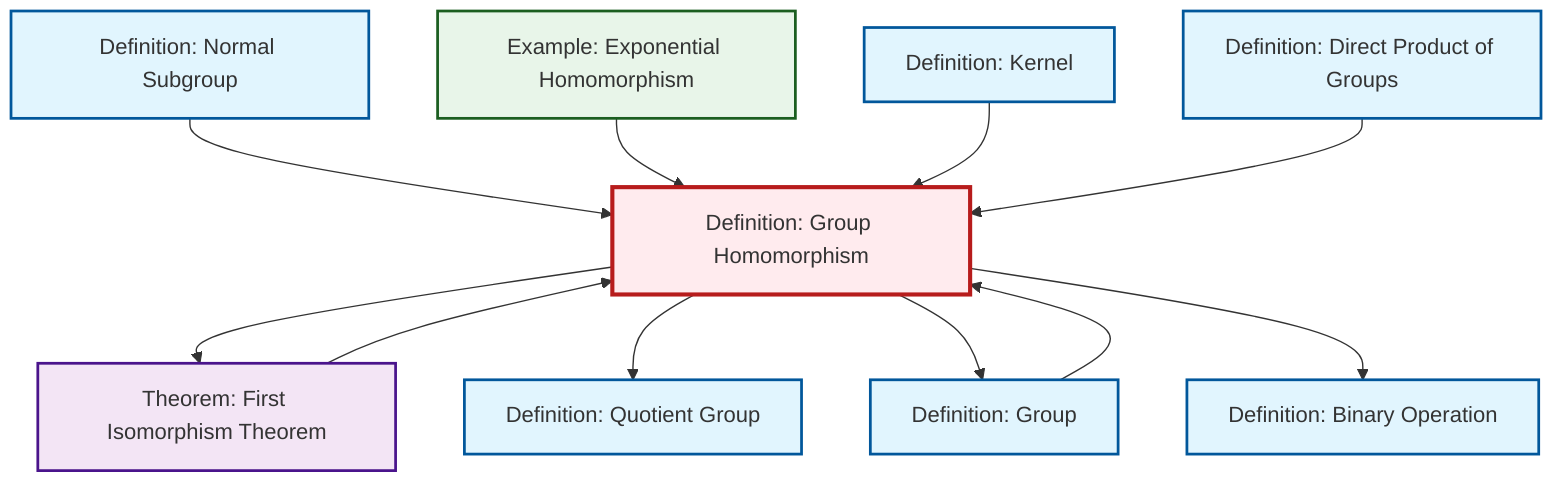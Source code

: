 graph TD
    classDef definition fill:#e1f5fe,stroke:#01579b,stroke-width:2px
    classDef theorem fill:#f3e5f5,stroke:#4a148c,stroke-width:2px
    classDef axiom fill:#fff3e0,stroke:#e65100,stroke-width:2px
    classDef example fill:#e8f5e9,stroke:#1b5e20,stroke-width:2px
    classDef current fill:#ffebee,stroke:#b71c1c,stroke-width:3px
    def-kernel["Definition: Kernel"]:::definition
    def-quotient-group["Definition: Quotient Group"]:::definition
    thm-first-isomorphism["Theorem: First Isomorphism Theorem"]:::theorem
    def-group["Definition: Group"]:::definition
    def-normal-subgroup["Definition: Normal Subgroup"]:::definition
    def-binary-operation["Definition: Binary Operation"]:::definition
    def-direct-product["Definition: Direct Product of Groups"]:::definition
    ex-exponential-homomorphism["Example: Exponential Homomorphism"]:::example
    def-homomorphism["Definition: Group Homomorphism"]:::definition
    def-homomorphism --> thm-first-isomorphism
    def-normal-subgroup --> def-homomorphism
    def-group --> def-homomorphism
    ex-exponential-homomorphism --> def-homomorphism
    def-kernel --> def-homomorphism
    def-direct-product --> def-homomorphism
    thm-first-isomorphism --> def-homomorphism
    def-homomorphism --> def-quotient-group
    def-homomorphism --> def-group
    def-homomorphism --> def-binary-operation
    class def-homomorphism current